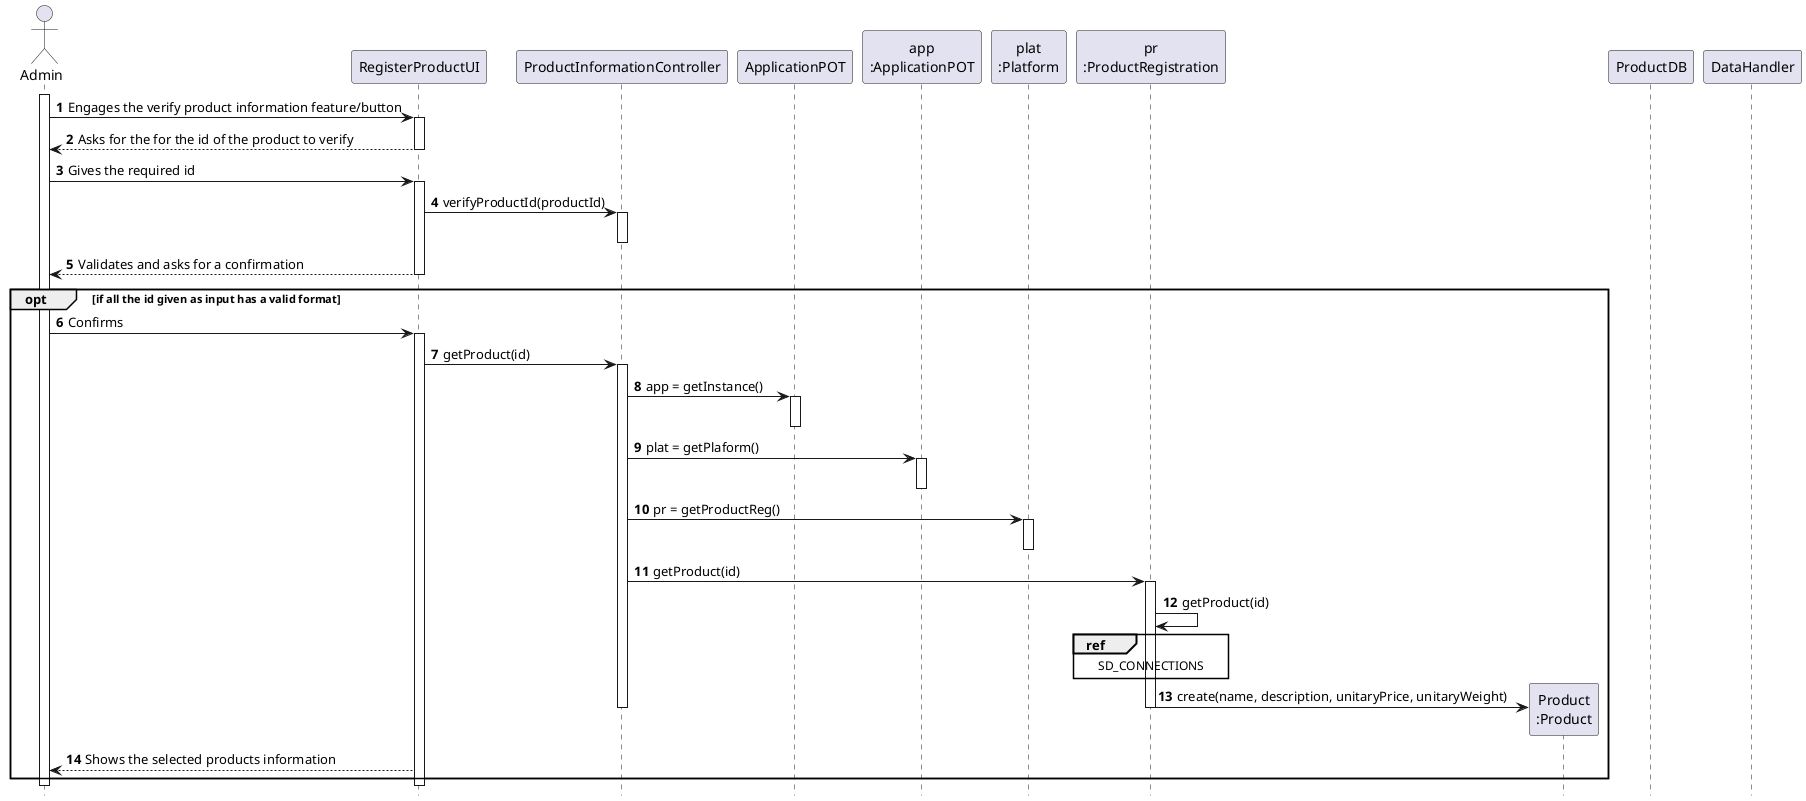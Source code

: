 @startuml
autonumber
hide footbox

actor "Admin" as U

participant "RegisterProductUI" as UI
participant "ProductInformationController" as CTRL
participant "ApplicationPOT" as _APP
participant "app\n:ApplicationPOT" as APP
participant "plat\n:Platform" as PLAT
participant "pr\n:ProductRegistration" as PREG

participant "Product\n:Product" as PROD

participant "ProductDB" as DB
participant "DataHandler" as DH

activate U

U -> UI : Engages the verify product information feature/button
activate UI

UI --> U : Asks for the for the id of the product to verify


deactivate UI
U -> UI : Gives the required id
activate UI


UI -> CTRL : verifyProductId(productId)
activate CTRL
deactivate CTRL

UI --> U : Validates and asks for a confirmation
deactivate UI

opt if all the id given as input has a valid format


U -> UI : Confirms
activate UI
UI -> CTRL : getProduct(id)
activate CTRL
CTRL -> _APP: app = getInstance()
activate _APP
deactivate _APP

CTRL -> APP: plat = getPlaform()
activate APP
deactivate APP
CTRL -> PLAT : pr = getProductReg()
activate PLAT
deactivate PLAT

CTRL -> PREG : getProduct(id)
activate PREG


PREG -> PREG : getProduct(id)
ref over PREG
SD_CONNECTIONS
end ref




PREG -> PROD** : create(name, description, unitaryPrice, unitaryWeight)


deactivate PREG



deactivate CTRL
UI --> U : Shows the selected products information
end opt
deactivate UI
deactivate U


@enduml